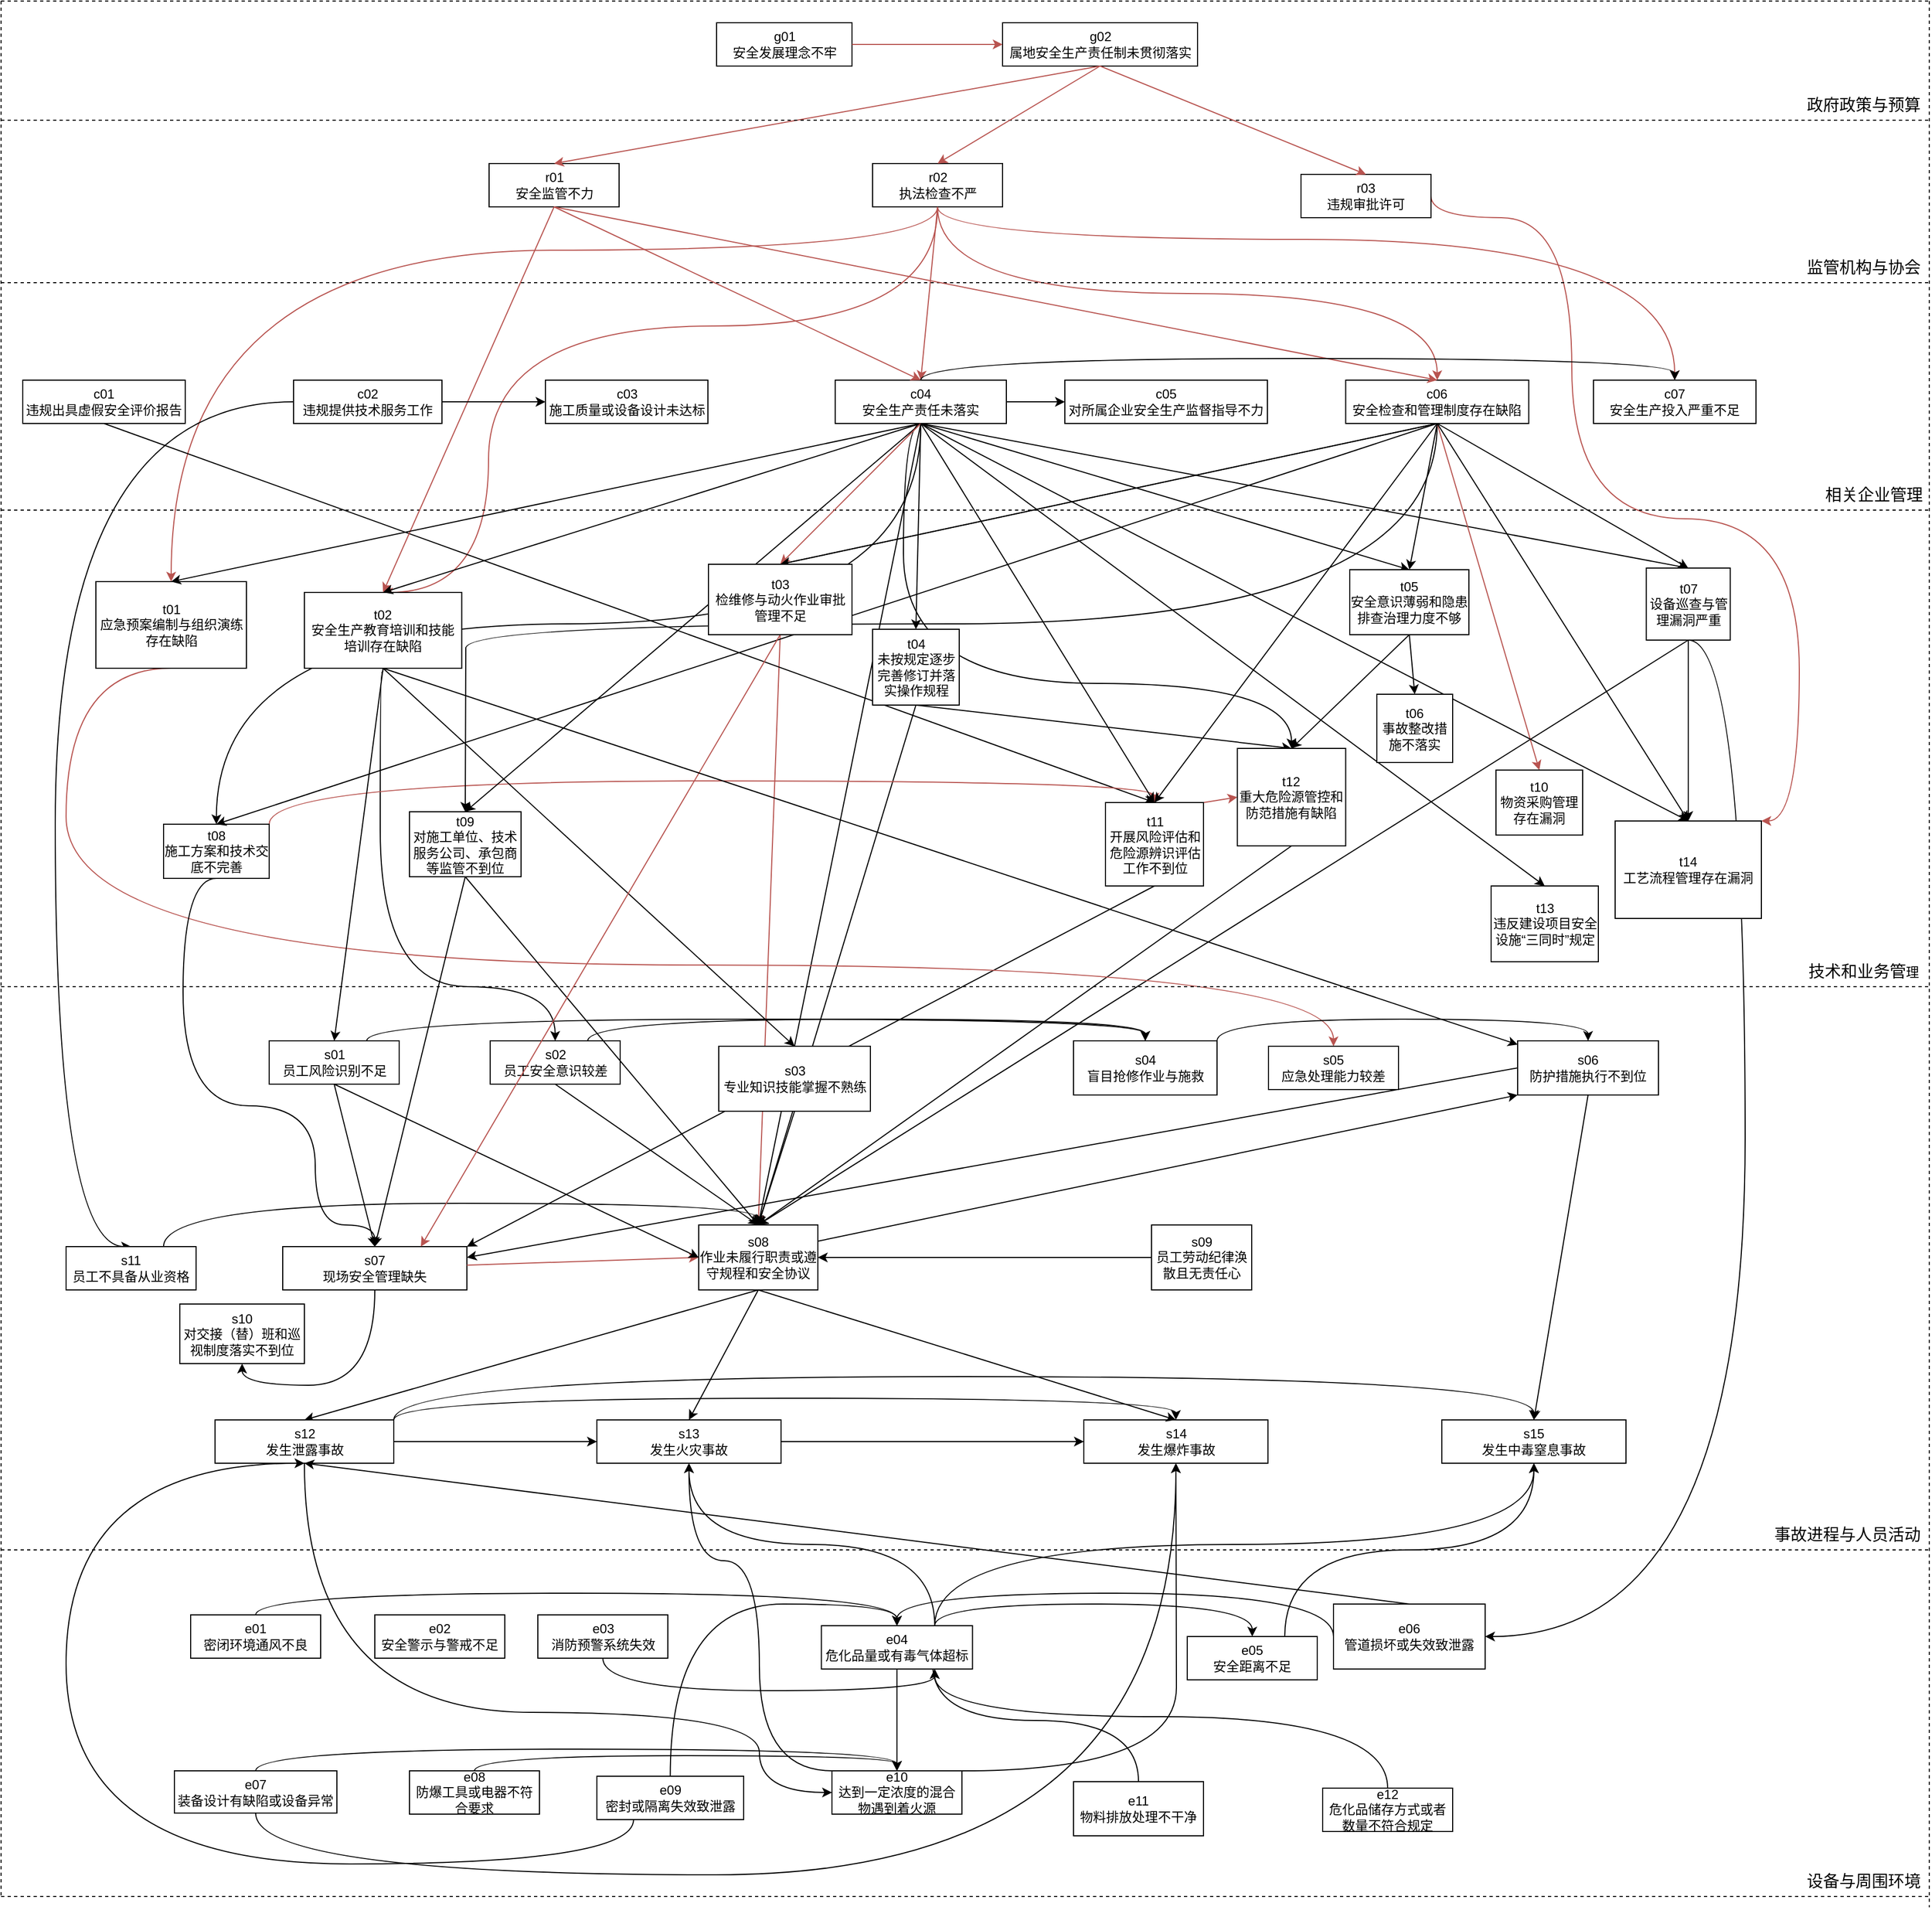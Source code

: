 <mxfile version="22.1.17" type="github">
  <diagram name="第 1 页" id="cSXOt_If06tRuQNw9_Id">
    <mxGraphModel dx="2536" dy="1023" grid="1" gridSize="10" guides="1" tooltips="1" connect="1" arrows="1" fold="1" page="1" pageScale="1" pageWidth="583" pageHeight="827" math="0" shadow="0">
      <root>
        <mxCell id="0" />
        <mxCell id="1" parent="0" />
        <mxCell id="Mtfviob82MPcd9y9G0oO-3" value="" style="endArrow=classic;html=1;rounded=0;exitX=0.5;exitY=1;exitDx=0;exitDy=0;entryX=0.5;entryY=0;entryDx=0;entryDy=0;" parent="1" source="D2HSwKxdKyaoGHdWPaQV-42" target="D2HSwKxdKyaoGHdWPaQV-61" edge="1">
          <mxGeometry width="50" height="50" relative="1" as="geometry">
            <mxPoint x="710" y="780" as="sourcePoint" />
            <mxPoint x="760" y="730" as="targetPoint" />
          </mxGeometry>
        </mxCell>
        <mxCell id="Mtfviob82MPcd9y9G0oO-20" value="" style="endArrow=classic;html=1;rounded=0;exitX=0.5;exitY=1;exitDx=0;exitDy=0;entryX=0.5;entryY=0;entryDx=0;entryDy=0;" parent="1" source="D2HSwKxdKyaoGHdWPaQV-47" target="D2HSwKxdKyaoGHdWPaQV-61" edge="1">
          <mxGeometry width="50" height="50" relative="1" as="geometry">
            <mxPoint x="800" y="790" as="sourcePoint" />
            <mxPoint x="850" y="740" as="targetPoint" />
          </mxGeometry>
        </mxCell>
        <mxCell id="Mtfviob82MPcd9y9G0oO-68" value="" style="endArrow=classic;html=1;rounded=0;exitX=0.5;exitY=1;exitDx=0;exitDy=0;entryX=0.5;entryY=0;entryDx=0;entryDy=0;" parent="1" source="D2HSwKxdKyaoGHdWPaQV-28" target="D2HSwKxdKyaoGHdWPaQV-61" edge="1">
          <mxGeometry width="50" height="50" relative="1" as="geometry">
            <mxPoint x="260" y="770" as="sourcePoint" />
            <mxPoint x="310" y="720" as="targetPoint" />
          </mxGeometry>
        </mxCell>
        <mxCell id="Mtfviob82MPcd9y9G0oO-71" value="" style="endArrow=classic;html=1;rounded=0;exitX=0.5;exitY=1;exitDx=0;exitDy=0;entryX=0.5;entryY=0;entryDx=0;entryDy=0;" parent="1" source="D2HSwKxdKyaoGHdWPaQV-36" target="D2HSwKxdKyaoGHdWPaQV-61" edge="1">
          <mxGeometry width="50" height="50" relative="1" as="geometry">
            <mxPoint x="880" y="780" as="sourcePoint" />
            <mxPoint x="930" y="730" as="targetPoint" />
          </mxGeometry>
        </mxCell>
        <mxCell id="-YzqSGN3mpUyqdpqYy5V-29" value="" style="endArrow=classic;html=1;rounded=0;exitX=0.5;exitY=1;exitDx=0;exitDy=0;entryX=1;entryY=0;entryDx=0;entryDy=0;" parent="1" source="D2HSwKxdKyaoGHdWPaQV-46" target="D2HSwKxdKyaoGHdWPaQV-72" edge="1">
          <mxGeometry width="50" height="50" relative="1" as="geometry">
            <mxPoint x="560" y="740" as="sourcePoint" />
            <mxPoint x="610" y="690" as="targetPoint" />
          </mxGeometry>
        </mxCell>
        <mxCell id="Mtfviob82MPcd9y9G0oO-2" value="" style="endArrow=classic;html=1;rounded=0;exitX=0.5;exitY=1;exitDx=0;exitDy=0;entryX=0.5;entryY=0;entryDx=0;entryDy=0;fillColor=#f8cecc;strokeColor=#b85450;" parent="1" source="D2HSwKxdKyaoGHdWPaQV-35" target="D2HSwKxdKyaoGHdWPaQV-61" edge="1">
          <mxGeometry width="50" height="50" relative="1" as="geometry">
            <mxPoint x="630" y="790" as="sourcePoint" />
            <mxPoint x="680" y="740" as="targetPoint" />
          </mxGeometry>
        </mxCell>
        <mxCell id="D2HSwKxdKyaoGHdWPaQV-6" value="&lt;font style=&quot;font-size: 15px;&quot;&gt;政府政策与预算&lt;/font&gt;" style="text;html=1;strokeColor=none;fillColor=none;align=center;verticalAlign=middle;whiteSpace=wrap;rounded=0;" parent="1" vertex="1">
          <mxGeometry x="1380" y="90" width="119" height="30" as="geometry" />
        </mxCell>
        <mxCell id="D2HSwKxdKyaoGHdWPaQV-8" value="&lt;font style=&quot;font-size: 15px;&quot;&gt;相关企业管理&lt;/font&gt;" style="text;html=1;strokeColor=none;fillColor=none;align=center;verticalAlign=middle;whiteSpace=wrap;rounded=0;" parent="1" vertex="1">
          <mxGeometry x="1399" y="450" width="100" height="30" as="geometry" />
        </mxCell>
        <mxCell id="D2HSwKxdKyaoGHdWPaQV-9" value="&lt;font style=&quot;font-size: 15px;&quot;&gt;技术和业务管&lt;/font&gt;理" style="text;html=1;strokeColor=none;fillColor=none;align=center;verticalAlign=middle;whiteSpace=wrap;rounded=0;" parent="1" vertex="1">
          <mxGeometry x="1380" y="890" width="119" height="30" as="geometry" />
        </mxCell>
        <mxCell id="D2HSwKxdKyaoGHdWPaQV-10" value="&lt;font style=&quot;font-size: 15px;&quot;&gt;事故进程与人员活动&lt;/font&gt;" style="text;html=1;strokeColor=none;fillColor=none;align=center;verticalAlign=middle;whiteSpace=wrap;rounded=0;" parent="1" vertex="1">
          <mxGeometry x="1350" y="1410" width="149" height="30" as="geometry" />
        </mxCell>
        <mxCell id="D2HSwKxdKyaoGHdWPaQV-11" value="&lt;font style=&quot;font-size: 15px;&quot;&gt;设备与周围环境&lt;/font&gt;" style="text;html=1;strokeColor=none;fillColor=none;align=center;verticalAlign=middle;whiteSpace=wrap;rounded=0;" parent="1" vertex="1">
          <mxGeometry x="1380" y="1730" width="119" height="30" as="geometry" />
        </mxCell>
        <mxCell id="D2HSwKxdKyaoGHdWPaQV-16" value="g01&lt;br&gt;安全发展理念不牢" style="rounded=0;whiteSpace=wrap;html=1;" parent="1" vertex="1">
          <mxGeometry x="380.5" y="30" width="125" height="40" as="geometry" />
        </mxCell>
        <mxCell id="D2HSwKxdKyaoGHdWPaQV-20" value="r01&lt;br&gt;安全监管不力" style="rounded=0;whiteSpace=wrap;html=1;" parent="1" vertex="1">
          <mxGeometry x="170.5" y="160" width="120" height="40" as="geometry" />
        </mxCell>
        <mxCell id="Tey20wOVT-5CfHOspJdX-31" style="edgeStyle=orthogonalEdgeStyle;curved=1;rounded=0;orthogonalLoop=1;jettySize=auto;html=1;exitX=0.5;exitY=1;exitDx=0;exitDy=0;entryX=0.5;entryY=0;entryDx=0;entryDy=0;fillColor=#f8cecc;strokeColor=#b85450;" parent="1" source="D2HSwKxdKyaoGHdWPaQV-21" target="D2HSwKxdKyaoGHdWPaQV-31" edge="1">
          <mxGeometry relative="1" as="geometry">
            <mxPoint x="-70" y="460" as="targetPoint" />
            <Array as="points">
              <mxPoint x="585" y="240" />
              <mxPoint x="-123" y="240" />
            </Array>
          </mxGeometry>
        </mxCell>
        <mxCell id="U7l6EVNEB7PfGx6SXFJ--22" style="edgeStyle=orthogonalEdgeStyle;curved=1;rounded=0;orthogonalLoop=1;jettySize=auto;html=1;exitX=0.5;exitY=1;exitDx=0;exitDy=0;entryX=0.5;entryY=0;entryDx=0;entryDy=0;fillColor=#f8cecc;strokeColor=#b85450;" edge="1" parent="1" source="D2HSwKxdKyaoGHdWPaQV-21" target="D2HSwKxdKyaoGHdWPaQV-32">
          <mxGeometry relative="1" as="geometry">
            <Array as="points">
              <mxPoint x="585" y="310" />
              <mxPoint x="170" y="310" />
              <mxPoint x="170" y="556" />
            </Array>
          </mxGeometry>
        </mxCell>
        <mxCell id="U7l6EVNEB7PfGx6SXFJ--26" style="edgeStyle=orthogonalEdgeStyle;curved=1;rounded=0;orthogonalLoop=1;jettySize=auto;html=1;exitX=0.5;exitY=1;exitDx=0;exitDy=0;entryX=0.5;entryY=0;entryDx=0;entryDy=0;fillColor=#f8cecc;strokeColor=#b85450;" edge="1" parent="1" source="D2HSwKxdKyaoGHdWPaQV-21" target="7SNBnwVA3aRYyQUwE5cQ-3">
          <mxGeometry relative="1" as="geometry">
            <Array as="points">
              <mxPoint x="585" y="230" />
              <mxPoint x="1265" y="230" />
            </Array>
          </mxGeometry>
        </mxCell>
        <mxCell id="U7l6EVNEB7PfGx6SXFJ--27" style="edgeStyle=orthogonalEdgeStyle;curved=1;rounded=0;orthogonalLoop=1;jettySize=auto;html=1;exitX=0.5;exitY=1;exitDx=0;exitDy=0;entryX=0.5;entryY=0;entryDx=0;entryDy=0;fillColor=#f8cecc;strokeColor=#b85450;" edge="1" parent="1" source="D2HSwKxdKyaoGHdWPaQV-21" target="cpaYwVjUg7fbwdwy47s0-7">
          <mxGeometry relative="1" as="geometry" />
        </mxCell>
        <mxCell id="D2HSwKxdKyaoGHdWPaQV-21" value="r02&lt;br&gt;执法检查不严" style="rounded=0;whiteSpace=wrap;html=1;" parent="1" vertex="1">
          <mxGeometry x="524.5" y="160" width="120" height="40" as="geometry" />
        </mxCell>
        <mxCell id="Tey20wOVT-5CfHOspJdX-33" style="edgeStyle=none;rounded=0;orthogonalLoop=1;jettySize=auto;html=1;exitX=0.5;exitY=1;exitDx=0;exitDy=0;entryX=0.5;entryY=0;entryDx=0;entryDy=0;" parent="1" source="D2HSwKxdKyaoGHdWPaQV-25" target="D2HSwKxdKyaoGHdWPaQV-46" edge="1">
          <mxGeometry relative="1" as="geometry">
            <mxPoint x="290" y="790" as="targetPoint" />
          </mxGeometry>
        </mxCell>
        <mxCell id="D2HSwKxdKyaoGHdWPaQV-25" value="c01&lt;br&gt;违规出具虚假安全评价报告" style="rounded=0;whiteSpace=wrap;html=1;" parent="1" vertex="1">
          <mxGeometry x="-260" y="360" width="150" height="40" as="geometry" />
        </mxCell>
        <mxCell id="Tey20wOVT-5CfHOspJdX-122" style="edgeStyle=orthogonalEdgeStyle;curved=1;rounded=0;orthogonalLoop=1;jettySize=auto;html=1;exitX=0;exitY=0.5;exitDx=0;exitDy=0;entryX=0.5;entryY=0;entryDx=0;entryDy=0;" parent="1" source="D2HSwKxdKyaoGHdWPaQV-26" target="7SNBnwVA3aRYyQUwE5cQ-16" edge="1">
          <mxGeometry relative="1" as="geometry">
            <Array as="points">
              <mxPoint x="-230" y="380" />
              <mxPoint x="-230" y="1160" />
            </Array>
          </mxGeometry>
        </mxCell>
        <mxCell id="D2HSwKxdKyaoGHdWPaQV-26" value="c02&lt;br&gt;违规提供技术服务工作" style="rounded=0;whiteSpace=wrap;html=1;" parent="1" vertex="1">
          <mxGeometry x="-10" y="360" width="137" height="40" as="geometry" />
        </mxCell>
        <mxCell id="Tey20wOVT-5CfHOspJdX-32" style="edgeStyle=orthogonalEdgeStyle;curved=1;rounded=0;orthogonalLoop=1;jettySize=auto;html=1;exitX=1;exitY=0.5;exitDx=0;exitDy=0;entryX=0;entryY=0.5;entryDx=0;entryDy=0;" parent="1" source="D2HSwKxdKyaoGHdWPaQV-28" target="cpaYwVjUg7fbwdwy47s0-6" edge="1">
          <mxGeometry relative="1" as="geometry" />
        </mxCell>
        <mxCell id="Tey20wOVT-5CfHOspJdX-82" style="edgeStyle=none;rounded=0;orthogonalLoop=1;jettySize=auto;html=1;exitX=0.5;exitY=1;exitDx=0;exitDy=0;entryX=0.5;entryY=0;entryDx=0;entryDy=0;" parent="1" source="D2HSwKxdKyaoGHdWPaQV-28" target="D2HSwKxdKyaoGHdWPaQV-42" edge="1">
          <mxGeometry relative="1" as="geometry" />
        </mxCell>
        <mxCell id="Tey20wOVT-5CfHOspJdX-83" style="edgeStyle=none;rounded=0;orthogonalLoop=1;jettySize=auto;html=1;exitX=0.5;exitY=1;exitDx=0;exitDy=0;entryX=0.5;entryY=0;entryDx=0;entryDy=0;" parent="1" source="D2HSwKxdKyaoGHdWPaQV-28" target="cpaYwVjUg7fbwdwy47s0-11" edge="1">
          <mxGeometry relative="1" as="geometry" />
        </mxCell>
        <mxCell id="Tey20wOVT-5CfHOspJdX-96" style="edgeStyle=orthogonalEdgeStyle;curved=1;rounded=0;orthogonalLoop=1;jettySize=auto;html=1;exitX=0.5;exitY=1;exitDx=0;exitDy=0;entryX=0.5;entryY=0;entryDx=0;entryDy=0;" parent="1" source="D2HSwKxdKyaoGHdWPaQV-28" target="D2HSwKxdKyaoGHdWPaQV-47" edge="1">
          <mxGeometry relative="1" as="geometry">
            <Array as="points">
              <mxPoint x="553" y="640" />
              <mxPoint x="911" y="640" />
            </Array>
          </mxGeometry>
        </mxCell>
        <mxCell id="Tey20wOVT-5CfHOspJdX-116" style="edgeStyle=orthogonalEdgeStyle;curved=1;rounded=0;orthogonalLoop=1;jettySize=auto;html=1;exitX=0.5;exitY=1;exitDx=0;exitDy=0;entryX=0.5;entryY=0;entryDx=0;entryDy=0;" parent="1" source="D2HSwKxdKyaoGHdWPaQV-28" target="D2HSwKxdKyaoGHdWPaQV-43" edge="1">
          <mxGeometry relative="1" as="geometry" />
        </mxCell>
        <mxCell id="D2HSwKxdKyaoGHdWPaQV-28" value="c04&lt;br&gt;安全生产责任未落实" style="rounded=0;whiteSpace=wrap;html=1;" parent="1" vertex="1">
          <mxGeometry x="490" y="360" width="158" height="40" as="geometry" />
        </mxCell>
        <mxCell id="Tey20wOVT-5CfHOspJdX-124" style="edgeStyle=orthogonalEdgeStyle;curved=1;rounded=0;orthogonalLoop=1;jettySize=auto;html=1;exitX=0.5;exitY=1;exitDx=0;exitDy=0;entryX=0.5;entryY=0;entryDx=0;entryDy=0;fillColor=#f8cecc;strokeColor=#b85450;" parent="1" source="D2HSwKxdKyaoGHdWPaQV-31" target="D2HSwKxdKyaoGHdWPaQV-63" edge="1">
          <mxGeometry relative="1" as="geometry">
            <Array as="points">
              <mxPoint x="-220" y="626" />
              <mxPoint x="-220" y="900" />
              <mxPoint x="950" y="900" />
            </Array>
          </mxGeometry>
        </mxCell>
        <mxCell id="D2HSwKxdKyaoGHdWPaQV-31" value="t01&lt;br&gt;应急预案编制与组织演练存在缺陷" style="rounded=0;whiteSpace=wrap;html=1;" parent="1" vertex="1">
          <mxGeometry x="-192.5" y="546" width="139" height="80" as="geometry" />
        </mxCell>
        <mxCell id="Tey20wOVT-5CfHOspJdX-85" style="edgeStyle=orthogonalEdgeStyle;curved=1;rounded=0;orthogonalLoop=1;jettySize=auto;html=1;exitX=0.5;exitY=1;exitDx=0;exitDy=0;entryX=0.5;entryY=0;entryDx=0;entryDy=0;" parent="1" source="D2HSwKxdKyaoGHdWPaQV-32" target="D2HSwKxdKyaoGHdWPaQV-68" edge="1">
          <mxGeometry relative="1" as="geometry">
            <Array as="points">
              <mxPoint x="70" y="630" />
              <mxPoint x="70" y="920" />
              <mxPoint x="231" y="920" />
            </Array>
          </mxGeometry>
        </mxCell>
        <mxCell id="D2HSwKxdKyaoGHdWPaQV-32" value="t02&lt;br&gt;安全生产教育培训和技能培训存在缺陷" style="rounded=0;whiteSpace=wrap;html=1;" parent="1" vertex="1">
          <mxGeometry y="556" width="145.25" height="70" as="geometry" />
        </mxCell>
        <mxCell id="Tey20wOVT-5CfHOspJdX-71" style="edgeStyle=orthogonalEdgeStyle;curved=1;rounded=0;orthogonalLoop=1;jettySize=auto;html=1;exitX=0.5;exitY=1;exitDx=0;exitDy=0;entryX=0.5;entryY=0;entryDx=0;entryDy=0;" parent="1" source="D2HSwKxdKyaoGHdWPaQV-43" target="D2HSwKxdKyaoGHdWPaQV-72" edge="1">
          <mxGeometry relative="1" as="geometry">
            <mxPoint x="30" y="1120" as="targetPoint" />
            <Array as="points">
              <mxPoint x="-112" y="1030" />
              <mxPoint x="10" y="1030" />
              <mxPoint x="10" y="1140" />
              <mxPoint x="65" y="1140" />
            </Array>
          </mxGeometry>
        </mxCell>
        <mxCell id="U7l6EVNEB7PfGx6SXFJ--15" style="edgeStyle=orthogonalEdgeStyle;curved=1;rounded=0;orthogonalLoop=1;jettySize=auto;html=1;exitX=1;exitY=0;exitDx=0;exitDy=0;entryX=0.5;entryY=0;entryDx=0;entryDy=0;fillColor=#f8cecc;strokeColor=#b85450;" edge="1" parent="1" source="D2HSwKxdKyaoGHdWPaQV-43" target="D2HSwKxdKyaoGHdWPaQV-46">
          <mxGeometry relative="1" as="geometry" />
        </mxCell>
        <mxCell id="D2HSwKxdKyaoGHdWPaQV-43" value="t08&lt;br&gt;施工方案和技术交底不完善" style="rounded=0;whiteSpace=wrap;html=1;" parent="1" vertex="1">
          <mxGeometry x="-130" y="770" width="97.5" height="50" as="geometry" />
        </mxCell>
        <mxCell id="D2HSwKxdKyaoGHdWPaQV-44" value="t09&lt;br&gt;对施工单位、技术服务公司、承包商等监管不到位" style="rounded=0;whiteSpace=wrap;html=1;" parent="1" vertex="1">
          <mxGeometry x="97" y="758.5" width="103" height="60" as="geometry" />
        </mxCell>
        <mxCell id="Tey20wOVT-5CfHOspJdX-68" style="edgeStyle=orthogonalEdgeStyle;curved=1;rounded=0;orthogonalLoop=1;jettySize=auto;html=1;exitX=1;exitY=0;exitDx=0;exitDy=0;entryX=0.5;entryY=0;entryDx=0;entryDy=0;" parent="1" source="D2HSwKxdKyaoGHdWPaQV-60" target="cpaYwVjUg7fbwdwy47s0-15" edge="1">
          <mxGeometry relative="1" as="geometry" />
        </mxCell>
        <mxCell id="D2HSwKxdKyaoGHdWPaQV-60" value="s04&lt;br&gt;盲目抢修作业与施救" style="rounded=0;whiteSpace=wrap;html=1;" parent="1" vertex="1">
          <mxGeometry x="710" y="970" width="132.5" height="50" as="geometry" />
        </mxCell>
        <mxCell id="Tey20wOVT-5CfHOspJdX-74" style="edgeStyle=none;rounded=0;orthogonalLoop=1;jettySize=auto;html=1;exitX=0.5;exitY=1;exitDx=0;exitDy=0;entryX=0.5;entryY=0;entryDx=0;entryDy=0;" parent="1" source="D2HSwKxdKyaoGHdWPaQV-61" target="7SNBnwVA3aRYyQUwE5cQ-19" edge="1">
          <mxGeometry relative="1" as="geometry" />
        </mxCell>
        <mxCell id="Tey20wOVT-5CfHOspJdX-75" style="edgeStyle=none;rounded=0;orthogonalLoop=1;jettySize=auto;html=1;exitX=0.5;exitY=1;exitDx=0;exitDy=0;" parent="1" source="D2HSwKxdKyaoGHdWPaQV-61" edge="1">
          <mxGeometry relative="1" as="geometry">
            <mxPoint y="1320" as="targetPoint" />
          </mxGeometry>
        </mxCell>
        <mxCell id="D2HSwKxdKyaoGHdWPaQV-61" value="s08&lt;br&gt;作业未履行职责或遵守规程和安全协议" style="rounded=0;whiteSpace=wrap;html=1;" parent="1" vertex="1">
          <mxGeometry x="364" y="1140" width="110" height="60" as="geometry" />
        </mxCell>
        <mxCell id="D2HSwKxdKyaoGHdWPaQV-63" value="s05&lt;br&gt;应急处理能力较差" style="rounded=0;whiteSpace=wrap;html=1;" parent="1" vertex="1">
          <mxGeometry x="890" y="975" width="120" height="40" as="geometry" />
        </mxCell>
        <mxCell id="Tey20wOVT-5CfHOspJdX-91" style="edgeStyle=orthogonalEdgeStyle;curved=1;rounded=0;orthogonalLoop=1;jettySize=auto;html=1;exitX=0.75;exitY=0;exitDx=0;exitDy=0;entryX=0.5;entryY=0;entryDx=0;entryDy=0;" parent="1" source="D2HSwKxdKyaoGHdWPaQV-65" target="D2HSwKxdKyaoGHdWPaQV-60" edge="1">
          <mxGeometry relative="1" as="geometry" />
        </mxCell>
        <mxCell id="D2HSwKxdKyaoGHdWPaQV-65" value="s01&lt;br&gt;员工风险识别不足" style="rounded=0;whiteSpace=wrap;html=1;" parent="1" vertex="1">
          <mxGeometry x="-32.5" y="970" width="120" height="40" as="geometry" />
        </mxCell>
        <mxCell id="Tey20wOVT-5CfHOspJdX-70" style="edgeStyle=orthogonalEdgeStyle;curved=1;rounded=0;orthogonalLoop=1;jettySize=auto;html=1;exitX=0.75;exitY=0;exitDx=0;exitDy=0;entryX=0.5;entryY=0;entryDx=0;entryDy=0;" parent="1" source="D2HSwKxdKyaoGHdWPaQV-68" target="D2HSwKxdKyaoGHdWPaQV-60" edge="1">
          <mxGeometry relative="1" as="geometry" />
        </mxCell>
        <mxCell id="D2HSwKxdKyaoGHdWPaQV-68" value="s02&lt;br&gt;员工安全意识较差" style="rounded=0;whiteSpace=wrap;html=1;" parent="1" vertex="1">
          <mxGeometry x="171.5" y="970" width="120" height="40" as="geometry" />
        </mxCell>
        <mxCell id="Tey20wOVT-5CfHOspJdX-92" style="edgeStyle=orthogonalEdgeStyle;curved=1;rounded=0;orthogonalLoop=1;jettySize=auto;html=1;exitX=0;exitY=0.5;exitDx=0;exitDy=0;entryX=1;entryY=0.5;entryDx=0;entryDy=0;" parent="1" source="D2HSwKxdKyaoGHdWPaQV-70" target="D2HSwKxdKyaoGHdWPaQV-61" edge="1">
          <mxGeometry relative="1" as="geometry" />
        </mxCell>
        <mxCell id="D2HSwKxdKyaoGHdWPaQV-70" value="s09&lt;br&gt;员工劳动纪律涣散且无责任心" style="rounded=0;whiteSpace=wrap;html=1;" parent="1" vertex="1">
          <mxGeometry x="782" y="1140" width="92.5" height="60" as="geometry" />
        </mxCell>
        <mxCell id="D2HSwKxdKyaoGHdWPaQV-71" value="s03&lt;br&gt;专业知识技能掌握不熟练" style="rounded=0;whiteSpace=wrap;html=1;" parent="1" vertex="1">
          <mxGeometry x="382.5" y="975" width="140" height="60" as="geometry" />
        </mxCell>
        <mxCell id="Tey20wOVT-5CfHOspJdX-94" style="edgeStyle=orthogonalEdgeStyle;curved=1;rounded=0;orthogonalLoop=1;jettySize=auto;html=1;exitX=0.25;exitY=0;exitDx=0;exitDy=0;" parent="1" source="D2HSwKxdKyaoGHdWPaQV-72" edge="1">
          <mxGeometry relative="1" as="geometry">
            <mxPoint x="23.143" y="1159.571" as="targetPoint" />
          </mxGeometry>
        </mxCell>
        <mxCell id="Tey20wOVT-5CfHOspJdX-110" style="edgeStyle=orthogonalEdgeStyle;curved=1;rounded=0;orthogonalLoop=1;jettySize=auto;html=1;exitX=0.5;exitY=1;exitDx=0;exitDy=0;entryX=0.5;entryY=1;entryDx=0;entryDy=0;" parent="1" source="D2HSwKxdKyaoGHdWPaQV-72" target="cpaYwVjUg7fbwdwy47s0-14" edge="1">
          <mxGeometry relative="1" as="geometry" />
        </mxCell>
        <mxCell id="D2HSwKxdKyaoGHdWPaQV-72" value="s07&lt;br&gt;现场安全管理缺失" style="rounded=0;whiteSpace=wrap;html=1;" parent="1" vertex="1">
          <mxGeometry x="-20" y="1160" width="170" height="40" as="geometry" />
        </mxCell>
        <mxCell id="cpaYwVjUg7fbwdwy47s0-5" value="c03&lt;br&gt;施工质量或设备设计未达标" style="rounded=0;whiteSpace=wrap;html=1;" parent="1" vertex="1">
          <mxGeometry x="222.5" y="360" width="150" height="40" as="geometry" />
        </mxCell>
        <mxCell id="cpaYwVjUg7fbwdwy47s0-6" value="c05&lt;br&gt;对所属企业安全生产监督指导不力" style="rounded=0;whiteSpace=wrap;html=1;" parent="1" vertex="1">
          <mxGeometry x="702" y="360" width="187" height="40" as="geometry" />
        </mxCell>
        <mxCell id="Tey20wOVT-5CfHOspJdX-114" style="edgeStyle=none;rounded=0;orthogonalLoop=1;jettySize=auto;html=1;exitX=0.5;exitY=1;exitDx=0;exitDy=0;entryX=0.5;entryY=0;entryDx=0;entryDy=0;" parent="1" source="cpaYwVjUg7fbwdwy47s0-7" target="D2HSwKxdKyaoGHdWPaQV-42" edge="1">
          <mxGeometry relative="1" as="geometry" />
        </mxCell>
        <mxCell id="Tey20wOVT-5CfHOspJdX-115" style="edgeStyle=orthogonalEdgeStyle;curved=1;rounded=0;orthogonalLoop=1;jettySize=auto;html=1;exitX=0.5;exitY=1;exitDx=0;exitDy=0;entryX=0.5;entryY=0;entryDx=0;entryDy=0;" parent="1" source="cpaYwVjUg7fbwdwy47s0-7" target="D2HSwKxdKyaoGHdWPaQV-44" edge="1">
          <mxGeometry relative="1" as="geometry">
            <Array as="points">
              <mxPoint x="1046" y="585" />
              <mxPoint x="149" y="585" />
              <mxPoint x="149" y="630" />
            </Array>
          </mxGeometry>
        </mxCell>
        <mxCell id="U7l6EVNEB7PfGx6SXFJ--17" style="edgeStyle=none;rounded=0;orthogonalLoop=1;jettySize=auto;html=1;exitX=0.5;exitY=1;exitDx=0;exitDy=0;entryX=0.5;entryY=0;entryDx=0;entryDy=0;fillColor=#f8cecc;strokeColor=#b85450;" edge="1" parent="1" source="cpaYwVjUg7fbwdwy47s0-7" target="7SNBnwVA3aRYyQUwE5cQ-13">
          <mxGeometry relative="1" as="geometry" />
        </mxCell>
        <mxCell id="U7l6EVNEB7PfGx6SXFJ--19" style="edgeStyle=none;rounded=0;orthogonalLoop=1;jettySize=auto;html=1;exitX=0.5;exitY=1;exitDx=0;exitDy=0;entryX=0.5;entryY=0;entryDx=0;entryDy=0;" edge="1" parent="1" source="cpaYwVjUg7fbwdwy47s0-7" target="7SNBnwVA3aRYyQUwE5cQ-14">
          <mxGeometry relative="1" as="geometry" />
        </mxCell>
        <mxCell id="cpaYwVjUg7fbwdwy47s0-7" value="c06&lt;br&gt;安全检查和管理制度存在缺陷" style="rounded=0;whiteSpace=wrap;html=1;" parent="1" vertex="1">
          <mxGeometry x="961.25" y="360" width="169" height="40" as="geometry" />
        </mxCell>
        <mxCell id="cpaYwVjUg7fbwdwy47s0-11" value="t13&lt;br&gt;违反建设项目安全设施“三同时”规定" style="rounded=0;whiteSpace=wrap;html=1;" parent="1" vertex="1">
          <mxGeometry x="1095.5" y="827" width="99" height="70" as="geometry" />
        </mxCell>
        <mxCell id="cpaYwVjUg7fbwdwy47s0-14" value="s10&lt;br&gt;对交接（替）班和巡视制度落实不到位" style="rounded=0;whiteSpace=wrap;html=1;" parent="1" vertex="1">
          <mxGeometry x="-115" y="1213" width="115" height="55" as="geometry" />
        </mxCell>
        <mxCell id="cpaYwVjUg7fbwdwy47s0-15" value="s06&lt;br&gt;防护措施执行不到位" style="rounded=0;whiteSpace=wrap;html=1;" parent="1" vertex="1">
          <mxGeometry x="1120" y="970" width="130" height="50" as="geometry" />
        </mxCell>
        <mxCell id="Tey20wOVT-5CfHOspJdX-35" style="edgeStyle=orthogonalEdgeStyle;curved=1;rounded=0;orthogonalLoop=1;jettySize=auto;html=1;exitX=0.5;exitY=0;exitDx=0;exitDy=0;entryX=0.5;entryY=0;entryDx=0;entryDy=0;" parent="1" source="cpaYwVjUg7fbwdwy47s0-17" target="7SNBnwVA3aRYyQUwE5cQ-30" edge="1">
          <mxGeometry relative="1" as="geometry" />
        </mxCell>
        <mxCell id="cpaYwVjUg7fbwdwy47s0-17" value="e01&lt;br&gt;密闭环境通风不良" style="rounded=0;whiteSpace=wrap;html=1;" parent="1" vertex="1">
          <mxGeometry x="-105" y="1500" width="120" height="40" as="geometry" />
        </mxCell>
        <mxCell id="7SNBnwVA3aRYyQUwE5cQ-1" value="g02&lt;br&gt;属地安全生产责任制未贯彻落实" style="rounded=0;whiteSpace=wrap;html=1;" parent="1" vertex="1">
          <mxGeometry x="644.5" y="30" width="180" height="40" as="geometry" />
        </mxCell>
        <mxCell id="Tey20wOVT-5CfHOspJdX-59" style="edgeStyle=orthogonalEdgeStyle;curved=1;rounded=0;orthogonalLoop=1;jettySize=auto;html=1;exitX=1;exitY=0.5;exitDx=0;exitDy=0;entryX=1;entryY=0;entryDx=0;entryDy=0;fillColor=#f8cecc;strokeColor=#b85450;" parent="1" source="7SNBnwVA3aRYyQUwE5cQ-2" target="7SNBnwVA3aRYyQUwE5cQ-14" edge="1">
          <mxGeometry relative="1" as="geometry">
            <mxPoint x="1048.75" y="210" as="sourcePoint" />
            <mxPoint x="1380.0" y="767" as="targetPoint" />
            <Array as="points">
              <mxPoint x="1040" y="210" />
              <mxPoint x="1170" y="210" />
              <mxPoint x="1170" y="488" />
              <mxPoint x="1380" y="488" />
              <mxPoint x="1380" y="767" />
            </Array>
          </mxGeometry>
        </mxCell>
        <mxCell id="7SNBnwVA3aRYyQUwE5cQ-2" value="r03&lt;br&gt;违规审批许可" style="rounded=0;whiteSpace=wrap;html=1;" parent="1" vertex="1">
          <mxGeometry x="920" y="170" width="120" height="40" as="geometry" />
        </mxCell>
        <mxCell id="7SNBnwVA3aRYyQUwE5cQ-3" value="c07&lt;br&gt;安全生产投入严重不足" style="rounded=0;whiteSpace=wrap;html=1;" parent="1" vertex="1">
          <mxGeometry x="1190" y="360" width="150" height="40" as="geometry" />
        </mxCell>
        <mxCell id="7SNBnwVA3aRYyQUwE5cQ-13" value="t10&lt;br&gt;物资采购管理存在漏洞" style="rounded=0;whiteSpace=wrap;html=1;" parent="1" vertex="1">
          <mxGeometry x="1100" y="720" width="80" height="60" as="geometry" />
        </mxCell>
        <mxCell id="Tey20wOVT-5CfHOspJdX-112" style="edgeStyle=orthogonalEdgeStyle;curved=1;rounded=0;orthogonalLoop=1;jettySize=auto;html=1;exitX=0.75;exitY=0;exitDx=0;exitDy=0;entryX=0.5;entryY=0;entryDx=0;entryDy=0;" parent="1" source="7SNBnwVA3aRYyQUwE5cQ-16" target="D2HSwKxdKyaoGHdWPaQV-61" edge="1">
          <mxGeometry relative="1" as="geometry" />
        </mxCell>
        <mxCell id="7SNBnwVA3aRYyQUwE5cQ-16" value="s11&lt;br&gt;员工不具备从业资格" style="rounded=0;whiteSpace=wrap;html=1;" parent="1" vertex="1">
          <mxGeometry x="-220" y="1160" width="120" height="40" as="geometry" />
        </mxCell>
        <mxCell id="Tey20wOVT-5CfHOspJdX-67" style="edgeStyle=orthogonalEdgeStyle;curved=1;rounded=0;orthogonalLoop=1;jettySize=auto;html=1;exitX=0.5;exitY=1;exitDx=0;exitDy=0;entryX=0;entryY=0.5;entryDx=0;entryDy=0;" parent="1" source="7SNBnwVA3aRYyQUwE5cQ-17" target="7SNBnwVA3aRYyQUwE5cQ-31" edge="1">
          <mxGeometry relative="1" as="geometry">
            <Array as="points">
              <mxPoint y="1590" />
              <mxPoint x="420" y="1590" />
              <mxPoint x="420" y="1664" />
            </Array>
          </mxGeometry>
        </mxCell>
        <mxCell id="Tey20wOVT-5CfHOspJdX-76" style="edgeStyle=none;rounded=0;orthogonalLoop=1;jettySize=auto;html=1;exitX=1;exitY=0.5;exitDx=0;exitDy=0;entryX=0;entryY=0.5;entryDx=0;entryDy=0;" parent="1" source="7SNBnwVA3aRYyQUwE5cQ-17" target="7SNBnwVA3aRYyQUwE5cQ-19" edge="1">
          <mxGeometry relative="1" as="geometry" />
        </mxCell>
        <mxCell id="Tey20wOVT-5CfHOspJdX-77" style="edgeStyle=orthogonalEdgeStyle;curved=1;rounded=0;orthogonalLoop=1;jettySize=auto;html=1;exitX=1;exitY=0;exitDx=0;exitDy=0;entryX=0.5;entryY=0;entryDx=0;entryDy=0;" parent="1" source="7SNBnwVA3aRYyQUwE5cQ-17" target="7SNBnwVA3aRYyQUwE5cQ-20" edge="1">
          <mxGeometry relative="1" as="geometry" />
        </mxCell>
        <mxCell id="U7l6EVNEB7PfGx6SXFJ--14" style="edgeStyle=orthogonalEdgeStyle;curved=1;rounded=0;orthogonalLoop=1;jettySize=auto;html=1;exitX=1;exitY=0;exitDx=0;exitDy=0;entryX=0.5;entryY=0;entryDx=0;entryDy=0;" edge="1" parent="1" source="7SNBnwVA3aRYyQUwE5cQ-17" target="7SNBnwVA3aRYyQUwE5cQ-21">
          <mxGeometry relative="1" as="geometry">
            <Array as="points">
              <mxPoint x="82" y="1280" />
              <mxPoint x="1135" y="1280" />
            </Array>
          </mxGeometry>
        </mxCell>
        <mxCell id="7SNBnwVA3aRYyQUwE5cQ-17" value="s12&lt;br&gt;发生泄露事故" style="rounded=0;whiteSpace=wrap;html=1;" parent="1" vertex="1">
          <mxGeometry x="-82.5" y="1320" width="165" height="40" as="geometry" />
        </mxCell>
        <mxCell id="U7l6EVNEB7PfGx6SXFJ--3" style="edgeStyle=none;rounded=0;orthogonalLoop=1;jettySize=auto;html=1;exitX=1;exitY=0.5;exitDx=0;exitDy=0;entryX=0;entryY=0.5;entryDx=0;entryDy=0;" edge="1" parent="1" source="7SNBnwVA3aRYyQUwE5cQ-19" target="7SNBnwVA3aRYyQUwE5cQ-20">
          <mxGeometry relative="1" as="geometry" />
        </mxCell>
        <mxCell id="7SNBnwVA3aRYyQUwE5cQ-19" value="s13&lt;br&gt;发生火灾事故" style="rounded=0;whiteSpace=wrap;html=1;" parent="1" vertex="1">
          <mxGeometry x="270" y="1320" width="170" height="40" as="geometry" />
        </mxCell>
        <mxCell id="7SNBnwVA3aRYyQUwE5cQ-20" value="s14&lt;br&gt;发生爆炸事故" style="rounded=0;whiteSpace=wrap;html=1;" parent="1" vertex="1">
          <mxGeometry x="719.5" y="1320" width="170" height="40" as="geometry" />
        </mxCell>
        <mxCell id="7SNBnwVA3aRYyQUwE5cQ-21" value="s15&lt;br&gt;发生中毒窒息事故" style="rounded=0;whiteSpace=wrap;html=1;" parent="1" vertex="1">
          <mxGeometry x="1050" y="1320" width="170" height="40" as="geometry" />
        </mxCell>
        <mxCell id="Tey20wOVT-5CfHOspJdX-66" style="edgeStyle=orthogonalEdgeStyle;curved=1;rounded=0;orthogonalLoop=1;jettySize=auto;html=1;exitX=0.25;exitY=1;exitDx=0;exitDy=0;entryX=0.5;entryY=1;entryDx=0;entryDy=0;" parent="1" source="7SNBnwVA3aRYyQUwE5cQ-25" target="7SNBnwVA3aRYyQUwE5cQ-17" edge="1">
          <mxGeometry relative="1" as="geometry">
            <Array as="points">
              <mxPoint x="304" y="1730" />
              <mxPoint x="-220" y="1730" />
              <mxPoint x="-220" y="1360" />
            </Array>
          </mxGeometry>
        </mxCell>
        <mxCell id="U7l6EVNEB7PfGx6SXFJ--6" style="edgeStyle=orthogonalEdgeStyle;curved=1;rounded=0;orthogonalLoop=1;jettySize=auto;html=1;exitX=0.5;exitY=0;exitDx=0;exitDy=0;entryX=0.5;entryY=0;entryDx=0;entryDy=0;" edge="1" parent="1" source="7SNBnwVA3aRYyQUwE5cQ-25" target="7SNBnwVA3aRYyQUwE5cQ-30">
          <mxGeometry relative="1" as="geometry" />
        </mxCell>
        <mxCell id="7SNBnwVA3aRYyQUwE5cQ-25" value="e09&lt;br&gt;密封或隔离失效致泄露" style="rounded=0;whiteSpace=wrap;html=1;" parent="1" vertex="1">
          <mxGeometry x="270" y="1649" width="135.5" height="40" as="geometry" />
        </mxCell>
        <mxCell id="Tey20wOVT-5CfHOspJdX-4" style="edgeStyle=orthogonalEdgeStyle;curved=1;rounded=0;orthogonalLoop=1;jettySize=auto;html=1;exitX=0.5;exitY=0;exitDx=0;exitDy=0;entryX=0.5;entryY=0;entryDx=0;entryDy=0;" parent="1" source="7SNBnwVA3aRYyQUwE5cQ-26" target="7SNBnwVA3aRYyQUwE5cQ-31" edge="1">
          <mxGeometry relative="1" as="geometry" />
        </mxCell>
        <mxCell id="Tey20wOVT-5CfHOspJdX-89" style="edgeStyle=orthogonalEdgeStyle;curved=1;rounded=0;orthogonalLoop=1;jettySize=auto;html=1;exitX=0.5;exitY=1;exitDx=0;exitDy=0;entryX=0.5;entryY=1;entryDx=0;entryDy=0;" parent="1" source="7SNBnwVA3aRYyQUwE5cQ-26" target="7SNBnwVA3aRYyQUwE5cQ-20" edge="1">
          <mxGeometry relative="1" as="geometry">
            <Array as="points">
              <mxPoint x="-45" y="1740" />
              <mxPoint x="804" y="1740" />
            </Array>
          </mxGeometry>
        </mxCell>
        <mxCell id="7SNBnwVA3aRYyQUwE5cQ-26" value="e07&lt;br&gt;装备设计有缺陷或设备异常" style="rounded=0;whiteSpace=wrap;html=1;" parent="1" vertex="1">
          <mxGeometry x="-120" y="1644" width="150" height="39" as="geometry" />
        </mxCell>
        <mxCell id="Tey20wOVT-5CfHOspJdX-40" style="edgeStyle=orthogonalEdgeStyle;curved=1;rounded=0;orthogonalLoop=1;jettySize=auto;html=1;exitX=0.5;exitY=0;exitDx=0;exitDy=0;entryX=0.5;entryY=0;entryDx=0;entryDy=0;" parent="1" source="7SNBnwVA3aRYyQUwE5cQ-27" target="7SNBnwVA3aRYyQUwE5cQ-31" edge="1">
          <mxGeometry relative="1" as="geometry">
            <Array as="points">
              <mxPoint x="157" y="1630" />
              <mxPoint x="547" y="1630" />
            </Array>
          </mxGeometry>
        </mxCell>
        <mxCell id="7SNBnwVA3aRYyQUwE5cQ-27" value="e08&lt;br&gt;防爆工具或电器不符合要求" style="rounded=0;whiteSpace=wrap;html=1;" parent="1" vertex="1">
          <mxGeometry x="97" y="1644" width="120" height="40" as="geometry" />
        </mxCell>
        <mxCell id="7SNBnwVA3aRYyQUwE5cQ-28" value="e02&lt;br&gt;安全警示与警戒不足" style="rounded=0;whiteSpace=wrap;html=1;" parent="1" vertex="1">
          <mxGeometry x="65" y="1500" width="120" height="40" as="geometry" />
        </mxCell>
        <mxCell id="Tey20wOVT-5CfHOspJdX-44" style="edgeStyle=orthogonalEdgeStyle;curved=1;rounded=0;orthogonalLoop=1;jettySize=auto;html=1;exitX=0.5;exitY=1;exitDx=0;exitDy=0;entryX=0.75;entryY=1;entryDx=0;entryDy=0;" parent="1" source="7SNBnwVA3aRYyQUwE5cQ-29" target="7SNBnwVA3aRYyQUwE5cQ-30" edge="1">
          <mxGeometry relative="1" as="geometry" />
        </mxCell>
        <mxCell id="7SNBnwVA3aRYyQUwE5cQ-29" value="e03&lt;br&gt;消防预警系统失效" style="rounded=0;whiteSpace=wrap;html=1;" parent="1" vertex="1">
          <mxGeometry x="215.5" y="1500" width="120" height="40" as="geometry" />
        </mxCell>
        <mxCell id="Tey20wOVT-5CfHOspJdX-23" style="edgeStyle=orthogonalEdgeStyle;curved=1;rounded=0;orthogonalLoop=1;jettySize=auto;html=1;exitX=0.75;exitY=0;exitDx=0;exitDy=0;entryX=0.5;entryY=1;entryDx=0;entryDy=0;" parent="1" source="7SNBnwVA3aRYyQUwE5cQ-30" target="7SNBnwVA3aRYyQUwE5cQ-21" edge="1">
          <mxGeometry relative="1" as="geometry">
            <Array as="points">
              <mxPoint x="582" y="1435" />
              <mxPoint x="1135" y="1435" />
            </Array>
          </mxGeometry>
        </mxCell>
        <mxCell id="Tey20wOVT-5CfHOspJdX-45" style="edgeStyle=orthogonalEdgeStyle;curved=1;rounded=0;orthogonalLoop=1;jettySize=auto;html=1;exitX=0;exitY=0;exitDx=0;exitDy=0;entryX=0.5;entryY=1;entryDx=0;entryDy=0;" parent="1" source="7SNBnwVA3aRYyQUwE5cQ-31" target="7SNBnwVA3aRYyQUwE5cQ-19" edge="1">
          <mxGeometry relative="1" as="geometry">
            <Array as="points">
              <mxPoint x="420" y="1644" />
              <mxPoint x="420" y="1450" />
              <mxPoint x="355" y="1450" />
            </Array>
          </mxGeometry>
        </mxCell>
        <mxCell id="Tey20wOVT-5CfHOspJdX-69" style="edgeStyle=orthogonalEdgeStyle;curved=1;rounded=0;orthogonalLoop=1;jettySize=auto;html=1;exitX=1;exitY=0;exitDx=0;exitDy=0;entryX=0.5;entryY=1;entryDx=0;entryDy=0;" parent="1" source="7SNBnwVA3aRYyQUwE5cQ-31" target="7SNBnwVA3aRYyQUwE5cQ-20" edge="1">
          <mxGeometry relative="1" as="geometry">
            <Array as="points">
              <mxPoint x="805" y="1644" />
              <mxPoint x="805" y="1490" />
            </Array>
          </mxGeometry>
        </mxCell>
        <mxCell id="7SNBnwVA3aRYyQUwE5cQ-31" value="e10&lt;br&gt;达到一定浓度的混合物遇到着火源" style="rounded=0;whiteSpace=wrap;html=1;" parent="1" vertex="1">
          <mxGeometry x="487" y="1644" width="120" height="40" as="geometry" />
        </mxCell>
        <mxCell id="U7l6EVNEB7PfGx6SXFJ--12" style="edgeStyle=orthogonalEdgeStyle;curved=1;rounded=0;orthogonalLoop=1;jettySize=auto;html=1;exitX=0.75;exitY=0;exitDx=0;exitDy=0;entryX=0.5;entryY=1;entryDx=0;entryDy=0;" edge="1" parent="1" source="7SNBnwVA3aRYyQUwE5cQ-32" target="7SNBnwVA3aRYyQUwE5cQ-21">
          <mxGeometry relative="1" as="geometry" />
        </mxCell>
        <mxCell id="7SNBnwVA3aRYyQUwE5cQ-32" value="e05&lt;br&gt;安全距离不足" style="rounded=0;whiteSpace=wrap;html=1;" parent="1" vertex="1">
          <mxGeometry x="815" y="1520" width="120" height="40" as="geometry" />
        </mxCell>
        <mxCell id="Tey20wOVT-5CfHOspJdX-43" style="edgeStyle=orthogonalEdgeStyle;curved=1;rounded=0;orthogonalLoop=1;jettySize=auto;html=1;exitX=0.5;exitY=0;exitDx=0;exitDy=0;" parent="1" source="7SNBnwVA3aRYyQUwE5cQ-33" edge="1">
          <mxGeometry relative="1" as="geometry">
            <mxPoint x="580" y="1540" as="targetPoint" />
          </mxGeometry>
        </mxCell>
        <mxCell id="7SNBnwVA3aRYyQUwE5cQ-33" value="e11&lt;br&gt;物料排放处理不干净" style="rounded=0;whiteSpace=wrap;html=1;" parent="1" vertex="1">
          <mxGeometry x="710" y="1654" width="120" height="50" as="geometry" />
        </mxCell>
        <mxCell id="Tey20wOVT-5CfHOspJdX-36" style="edgeStyle=orthogonalEdgeStyle;curved=1;rounded=0;orthogonalLoop=1;jettySize=auto;html=1;exitX=0;exitY=0.5;exitDx=0;exitDy=0;entryX=0.5;entryY=0;entryDx=0;entryDy=0;" parent="1" source="7SNBnwVA3aRYyQUwE5cQ-34" target="7SNBnwVA3aRYyQUwE5cQ-30" edge="1">
          <mxGeometry relative="1" as="geometry">
            <Array as="points">
              <mxPoint x="950" y="1480" />
              <mxPoint x="547" y="1480" />
            </Array>
          </mxGeometry>
        </mxCell>
        <mxCell id="7SNBnwVA3aRYyQUwE5cQ-34" value="e06&lt;br&gt;管道损坏或失效致泄露" style="rounded=0;whiteSpace=wrap;html=1;" parent="1" vertex="1">
          <mxGeometry x="950" y="1490" width="140" height="60" as="geometry" />
        </mxCell>
        <mxCell id="Tey20wOVT-5CfHOspJdX-42" style="edgeStyle=orthogonalEdgeStyle;curved=1;rounded=0;orthogonalLoop=1;jettySize=auto;html=1;exitX=0.5;exitY=0;exitDx=0;exitDy=0;entryX=0.75;entryY=1;entryDx=0;entryDy=0;" parent="1" source="7SNBnwVA3aRYyQUwE5cQ-35" target="7SNBnwVA3aRYyQUwE5cQ-30" edge="1">
          <mxGeometry relative="1" as="geometry">
            <Array as="points">
              <mxPoint x="1000" y="1594" />
              <mxPoint x="582" y="1594" />
            </Array>
          </mxGeometry>
        </mxCell>
        <mxCell id="7SNBnwVA3aRYyQUwE5cQ-35" value="e12&lt;br&gt;危化品储存方式或者数量不符合规定" style="rounded=0;whiteSpace=wrap;html=1;" parent="1" vertex="1">
          <mxGeometry x="940" y="1660" width="120" height="40" as="geometry" />
        </mxCell>
        <mxCell id="7SNBnwVA3aRYyQUwE5cQ-39" value="" style="endArrow=classic;html=1;rounded=0;entryX=0.5;entryY=0;entryDx=0;entryDy=0;exitX=0.5;exitY=1;exitDx=0;exitDy=0;fillColor=#f8cecc;strokeColor=#b85450;" parent="1" source="7SNBnwVA3aRYyQUwE5cQ-1" target="D2HSwKxdKyaoGHdWPaQV-20" edge="1">
          <mxGeometry width="50" height="50" relative="1" as="geometry">
            <mxPoint x="750" y="110" as="sourcePoint" />
            <mxPoint x="610" y="310" as="targetPoint" />
          </mxGeometry>
        </mxCell>
        <mxCell id="U7l6EVNEB7PfGx6SXFJ--9" style="edgeStyle=orthogonalEdgeStyle;curved=1;rounded=0;orthogonalLoop=1;jettySize=auto;html=1;exitX=0.5;exitY=1;exitDx=0;exitDy=0;entryX=1;entryY=0.5;entryDx=0;entryDy=0;" edge="1" parent="1" source="D2HSwKxdKyaoGHdWPaQV-42" target="7SNBnwVA3aRYyQUwE5cQ-34">
          <mxGeometry relative="1" as="geometry">
            <Array as="points">
              <mxPoint x="1330" y="600" />
              <mxPoint x="1330" y="1520" />
            </Array>
          </mxGeometry>
        </mxCell>
        <mxCell id="D2HSwKxdKyaoGHdWPaQV-42" value="t07&lt;br&gt;设备巡查与管理漏洞严重" style="rounded=0;whiteSpace=wrap;html=1;" parent="1" vertex="1">
          <mxGeometry x="1238.75" y="533.5" width="77.5" height="66.5" as="geometry" />
        </mxCell>
        <mxCell id="Mtfviob82MPcd9y9G0oO-5" value="" style="endArrow=none;dashed=1;html=1;rounded=0;" parent="1" edge="1">
          <mxGeometry width="50" height="50" relative="1" as="geometry">
            <mxPoint x="-280" y="120" as="sourcePoint" />
            <mxPoint x="1500" y="120" as="targetPoint" />
          </mxGeometry>
        </mxCell>
        <mxCell id="Mtfviob82MPcd9y9G0oO-6" value="" style="endArrow=none;dashed=1;html=1;rounded=0;" parent="1" edge="1">
          <mxGeometry width="50" height="50" relative="1" as="geometry">
            <mxPoint x="-280" y="270" as="sourcePoint" />
            <mxPoint x="1500" y="270" as="targetPoint" />
          </mxGeometry>
        </mxCell>
        <mxCell id="Mtfviob82MPcd9y9G0oO-7" value="" style="endArrow=none;dashed=1;html=1;rounded=0;" parent="1" edge="1">
          <mxGeometry width="50" height="50" relative="1" as="geometry">
            <mxPoint x="-280" y="480" as="sourcePoint" />
            <mxPoint x="1500" y="480" as="targetPoint" />
          </mxGeometry>
        </mxCell>
        <mxCell id="Mtfviob82MPcd9y9G0oO-8" value="" style="endArrow=none;dashed=1;html=1;rounded=0;" parent="1" edge="1">
          <mxGeometry width="50" height="50" relative="1" as="geometry">
            <mxPoint x="-280" y="920" as="sourcePoint" />
            <mxPoint x="1500" y="920" as="targetPoint" />
          </mxGeometry>
        </mxCell>
        <mxCell id="Mtfviob82MPcd9y9G0oO-9" value="" style="endArrow=none;dashed=1;html=1;rounded=0;" parent="1" edge="1">
          <mxGeometry width="50" height="50" relative="1" as="geometry">
            <mxPoint x="-280" y="1440" as="sourcePoint" />
            <mxPoint x="1500" y="1440" as="targetPoint" />
          </mxGeometry>
        </mxCell>
        <mxCell id="Mtfviob82MPcd9y9G0oO-10" value="" style="endArrow=none;dashed=1;html=1;rounded=0;" parent="1" edge="1">
          <mxGeometry width="50" height="50" relative="1" as="geometry">
            <mxPoint x="-280" y="1760" as="sourcePoint" />
            <mxPoint x="1500" y="1760" as="targetPoint" />
          </mxGeometry>
        </mxCell>
        <mxCell id="Mtfviob82MPcd9y9G0oO-11" value="" style="endArrow=classic;html=1;rounded=0;exitX=0.5;exitY=1;exitDx=0;exitDy=0;entryX=0.5;entryY=0;entryDx=0;entryDy=0;fillColor=#f8cecc;strokeColor=#b85450;" parent="1" source="D2HSwKxdKyaoGHdWPaQV-20" target="D2HSwKxdKyaoGHdWPaQV-28" edge="1">
          <mxGeometry width="50" height="50" relative="1" as="geometry">
            <mxPoint x="460" y="330" as="sourcePoint" />
            <mxPoint x="510" y="280" as="targetPoint" />
          </mxGeometry>
        </mxCell>
        <mxCell id="Mtfviob82MPcd9y9G0oO-12" value="" style="endArrow=classic;html=1;rounded=0;exitX=0.5;exitY=1;exitDx=0;exitDy=0;entryX=0.5;entryY=0;entryDx=0;entryDy=0;fillColor=#f8cecc;strokeColor=#b85450;" parent="1" source="D2HSwKxdKyaoGHdWPaQV-21" target="D2HSwKxdKyaoGHdWPaQV-28" edge="1">
          <mxGeometry width="50" height="50" relative="1" as="geometry">
            <mxPoint x="620" y="490" as="sourcePoint" />
            <mxPoint x="670" y="440" as="targetPoint" />
          </mxGeometry>
        </mxCell>
        <mxCell id="Mtfviob82MPcd9y9G0oO-14" value="" style="endArrow=classic;html=1;rounded=0;entryX=0.5;entryY=0;entryDx=0;entryDy=0;exitX=0.5;exitY=1;exitDx=0;exitDy=0;" parent="1" source="cpaYwVjUg7fbwdwy47s0-7" target="D2HSwKxdKyaoGHdWPaQV-43" edge="1">
          <mxGeometry width="50" height="50" relative="1" as="geometry">
            <mxPoint x="840" y="560" as="sourcePoint" />
            <mxPoint x="770" y="500" as="targetPoint" />
          </mxGeometry>
        </mxCell>
        <mxCell id="Mtfviob82MPcd9y9G0oO-17" value="" style="endArrow=classic;html=1;rounded=0;exitX=0.5;exitY=0;exitDx=0;exitDy=0;entryX=0.5;entryY=1;entryDx=0;entryDy=0;" parent="1" source="7SNBnwVA3aRYyQUwE5cQ-34" target="7SNBnwVA3aRYyQUwE5cQ-17" edge="1">
          <mxGeometry width="50" height="50" relative="1" as="geometry">
            <mxPoint x="1070" y="1400" as="sourcePoint" />
            <mxPoint x="1120" y="1350" as="targetPoint" />
          </mxGeometry>
        </mxCell>
        <mxCell id="Mtfviob82MPcd9y9G0oO-23" value="" style="endArrow=classic;html=1;rounded=0;exitX=0.5;exitY=1;exitDx=0;exitDy=0;entryX=0.5;entryY=0;entryDx=0;entryDy=0;" parent="1" source="D2HSwKxdKyaoGHdWPaQV-44" target="D2HSwKxdKyaoGHdWPaQV-61" edge="1">
          <mxGeometry width="50" height="50" relative="1" as="geometry">
            <mxPoint x="1060" y="830" as="sourcePoint" />
            <mxPoint x="1110" y="780" as="targetPoint" />
          </mxGeometry>
        </mxCell>
        <mxCell id="Mtfviob82MPcd9y9G0oO-31" value="" style="endArrow=classic;html=1;rounded=0;entryX=0.5;entryY=0;entryDx=0;entryDy=0;exitX=0.5;exitY=1;exitDx=0;exitDy=0;fillColor=#f8cecc;strokeColor=#b85450;" parent="1" source="D2HSwKxdKyaoGHdWPaQV-20" target="D2HSwKxdKyaoGHdWPaQV-32" edge="1">
          <mxGeometry width="50" height="50" relative="1" as="geometry">
            <mxPoint x="238" y="250" as="sourcePoint" />
            <mxPoint x="368" y="466" as="targetPoint" />
          </mxGeometry>
        </mxCell>
        <mxCell id="Mtfviob82MPcd9y9G0oO-32" value="" style="endArrow=classic;html=1;rounded=0;entryX=0.5;entryY=0;entryDx=0;entryDy=0;exitX=0.5;exitY=1;exitDx=0;exitDy=0;fillColor=#f8cecc;strokeColor=#b85450;" parent="1" source="D2HSwKxdKyaoGHdWPaQV-20" target="cpaYwVjUg7fbwdwy47s0-7" edge="1">
          <mxGeometry width="50" height="50" relative="1" as="geometry">
            <mxPoint x="750" y="474" as="sourcePoint" />
            <mxPoint x="880" y="690" as="targetPoint" />
          </mxGeometry>
        </mxCell>
        <mxCell id="Mtfviob82MPcd9y9G0oO-34" value="" style="endArrow=classic;html=1;rounded=0;entryX=0;entryY=0.5;entryDx=0;entryDy=0;fillColor=#f8cecc;strokeColor=#b85450;" parent="1" source="D2HSwKxdKyaoGHdWPaQV-72" target="D2HSwKxdKyaoGHdWPaQV-61" edge="1">
          <mxGeometry width="50" height="50" relative="1" as="geometry">
            <mxPoint x="770" y="494" as="sourcePoint" />
            <mxPoint x="900" y="710" as="targetPoint" />
          </mxGeometry>
        </mxCell>
        <mxCell id="Mtfviob82MPcd9y9G0oO-38" value="" style="endArrow=classic;html=1;rounded=0;exitX=0.5;exitY=1;exitDx=0;exitDy=0;entryX=0.5;entryY=0;entryDx=0;entryDy=0;" parent="1" source="D2HSwKxdKyaoGHdWPaQV-68" target="D2HSwKxdKyaoGHdWPaQV-61" edge="1">
          <mxGeometry width="50" height="50" relative="1" as="geometry">
            <mxPoint x="400" y="1090" as="sourcePoint" />
            <mxPoint x="450" y="1040" as="targetPoint" />
          </mxGeometry>
        </mxCell>
        <mxCell id="Mtfviob82MPcd9y9G0oO-41" value="" style="endArrow=classic;html=1;rounded=0;exitX=1;exitY=0.25;exitDx=0;exitDy=0;entryX=0;entryY=1;entryDx=0;entryDy=0;" parent="1" source="D2HSwKxdKyaoGHdWPaQV-61" target="cpaYwVjUg7fbwdwy47s0-15" edge="1">
          <mxGeometry width="50" height="50" relative="1" as="geometry">
            <mxPoint x="300" y="1040" as="sourcePoint" />
            <mxPoint x="250" y="1090" as="targetPoint" />
          </mxGeometry>
        </mxCell>
        <mxCell id="Mtfviob82MPcd9y9G0oO-44" value="" style="endArrow=classic;html=1;rounded=0;entryX=0.5;entryY=0;entryDx=0;entryDy=0;exitX=0.5;exitY=1;exitDx=0;exitDy=0;" parent="1" source="cpaYwVjUg7fbwdwy47s0-7" target="D2HSwKxdKyaoGHdWPaQV-35" edge="1">
          <mxGeometry width="50" height="50" relative="1" as="geometry">
            <mxPoint x="710" y="430" as="sourcePoint" />
            <mxPoint x="790" y="530" as="targetPoint" />
          </mxGeometry>
        </mxCell>
        <mxCell id="Mtfviob82MPcd9y9G0oO-45" value="" style="endArrow=classic;html=1;rounded=0;exitX=0.5;exitY=1;exitDx=0;exitDy=0;entryX=0;entryY=0.5;entryDx=0;entryDy=0;" parent="1" source="D2HSwKxdKyaoGHdWPaQV-65" target="D2HSwKxdKyaoGHdWPaQV-61" edge="1">
          <mxGeometry width="50" height="50" relative="1" as="geometry">
            <mxPoint x="200" y="990" as="sourcePoint" />
            <mxPoint x="250" y="940" as="targetPoint" />
          </mxGeometry>
        </mxCell>
        <mxCell id="Mtfviob82MPcd9y9G0oO-46" value="" style="endArrow=classic;html=1;rounded=0;exitX=0.5;exitY=1;exitDx=0;exitDy=0;entryX=0.5;entryY=0;entryDx=0;entryDy=0;" parent="1" source="D2HSwKxdKyaoGHdWPaQV-32" target="D2HSwKxdKyaoGHdWPaQV-71" edge="1">
          <mxGeometry width="50" height="50" relative="1" as="geometry">
            <mxPoint x="470" y="750" as="sourcePoint" />
            <mxPoint x="520" y="700" as="targetPoint" />
          </mxGeometry>
        </mxCell>
        <mxCell id="Mtfviob82MPcd9y9G0oO-50" value="" style="endArrow=classic;html=1;rounded=0;exitX=0.5;exitY=1;exitDx=0;exitDy=0;entryX=0.75;entryY=0;entryDx=0;entryDy=0;fillColor=#f8cecc;strokeColor=#b85450;" parent="1" source="D2HSwKxdKyaoGHdWPaQV-35" target="D2HSwKxdKyaoGHdWPaQV-72" edge="1">
          <mxGeometry width="50" height="50" relative="1" as="geometry">
            <mxPoint x="880" y="860" as="sourcePoint" />
            <mxPoint x="930" y="810" as="targetPoint" />
          </mxGeometry>
        </mxCell>
        <mxCell id="Mtfviob82MPcd9y9G0oO-52" value="" style="endArrow=classic;html=1;rounded=0;exitX=0.5;exitY=1;exitDx=0;exitDy=0;entryX=0.5;entryY=0;entryDx=0;entryDy=0;" parent="1" source="D2HSwKxdKyaoGHdWPaQV-44" target="D2HSwKxdKyaoGHdWPaQV-72" edge="1">
          <mxGeometry width="50" height="50" relative="1" as="geometry">
            <mxPoint x="840" y="860" as="sourcePoint" />
            <mxPoint x="890" y="810" as="targetPoint" />
          </mxGeometry>
        </mxCell>
        <mxCell id="Mtfviob82MPcd9y9G0oO-53" value="" style="endArrow=classic;html=1;rounded=0;exitX=0.5;exitY=1;exitDx=0;exitDy=0;entryX=0.5;entryY=0;entryDx=0;entryDy=0;" parent="1" source="D2HSwKxdKyaoGHdWPaQV-28" target="D2HSwKxdKyaoGHdWPaQV-44" edge="1">
          <mxGeometry width="50" height="50" relative="1" as="geometry">
            <mxPoint x="530" y="610" as="sourcePoint" />
            <mxPoint x="169" y="758" as="targetPoint" />
          </mxGeometry>
        </mxCell>
        <mxCell id="Mtfviob82MPcd9y9G0oO-56" value="" style="endArrow=classic;html=1;rounded=0;exitX=0.5;exitY=1;exitDx=0;exitDy=0;entryX=0.5;entryY=0;entryDx=0;entryDy=0;" parent="1" source="cpaYwVjUg7fbwdwy47s0-15" target="7SNBnwVA3aRYyQUwE5cQ-21" edge="1">
          <mxGeometry width="50" height="50" relative="1" as="geometry">
            <mxPoint x="110" y="1190" as="sourcePoint" />
            <mxPoint x="160" y="1140" as="targetPoint" />
            <Array as="points" />
          </mxGeometry>
        </mxCell>
        <mxCell id="Mtfviob82MPcd9y9G0oO-57" value="" style="endArrow=classic;html=1;rounded=0;exitX=0.5;exitY=1;exitDx=0;exitDy=0;entryX=0.5;entryY=0;entryDx=0;entryDy=0;" parent="1" source="cpaYwVjUg7fbwdwy47s0-7" target="D2HSwKxdKyaoGHdWPaQV-46" edge="1">
          <mxGeometry width="50" height="50" relative="1" as="geometry">
            <mxPoint x="380" y="780" as="sourcePoint" />
            <mxPoint x="690" y="730" as="targetPoint" />
          </mxGeometry>
        </mxCell>
        <mxCell id="Mtfviob82MPcd9y9G0oO-60" value="" style="endArrow=classic;html=1;rounded=0;exitX=0.5;exitY=1;exitDx=0;exitDy=0;entryX=0.5;entryY=0;entryDx=0;entryDy=0;" parent="1" source="D2HSwKxdKyaoGHdWPaQV-28" target="D2HSwKxdKyaoGHdWPaQV-31" edge="1">
          <mxGeometry width="50" height="50" relative="1" as="geometry">
            <mxPoint x="310" y="570" as="sourcePoint" />
            <mxPoint x="360" y="520" as="targetPoint" />
          </mxGeometry>
        </mxCell>
        <mxCell id="Mtfviob82MPcd9y9G0oO-67" value="" style="endArrow=classic;html=1;rounded=0;exitX=0.5;exitY=1;exitDx=0;exitDy=0;entryX=0.5;entryY=0;entryDx=0;entryDy=0;" parent="1" source="7SNBnwVA3aRYyQUwE5cQ-10" target="D2HSwKxdKyaoGHdWPaQV-47" edge="1">
          <mxGeometry width="50" height="50" relative="1" as="geometry">
            <mxPoint x="870" y="410" as="sourcePoint" />
            <mxPoint x="920" y="360" as="targetPoint" />
          </mxGeometry>
        </mxCell>
        <mxCell id="-YzqSGN3mpUyqdpqYy5V-1" value="" style="endArrow=classic;html=1;rounded=0;exitX=0.5;exitY=1;exitDx=0;exitDy=0;entryX=0.5;entryY=0;entryDx=0;entryDy=0;" parent="1" source="D2HSwKxdKyaoGHdWPaQV-28" target="D2HSwKxdKyaoGHdWPaQV-32" edge="1">
          <mxGeometry width="50" height="50" relative="1" as="geometry">
            <mxPoint x="443.58" y="420.02" as="sourcePoint" />
            <mxPoint x="448.938" y="550" as="targetPoint" />
          </mxGeometry>
        </mxCell>
        <mxCell id="-YzqSGN3mpUyqdpqYy5V-3" value="" style="endArrow=classic;html=1;rounded=0;exitX=0.5;exitY=1;exitDx=0;exitDy=0;" parent="1" source="D2HSwKxdKyaoGHdWPaQV-32" target="cpaYwVjUg7fbwdwy47s0-15" edge="1">
          <mxGeometry width="50" height="50" relative="1" as="geometry">
            <mxPoint x="260" y="760" as="sourcePoint" />
            <mxPoint x="310" y="710" as="targetPoint" />
          </mxGeometry>
        </mxCell>
        <mxCell id="-YzqSGN3mpUyqdpqYy5V-8" value="" style="endArrow=classic;html=1;rounded=0;exitX=0.5;exitY=1;exitDx=0;exitDy=0;entryX=0.5;entryY=0;entryDx=0;entryDy=0;" parent="1" source="D2HSwKxdKyaoGHdWPaQV-71" target="D2HSwKxdKyaoGHdWPaQV-61" edge="1">
          <mxGeometry width="50" height="50" relative="1" as="geometry">
            <mxPoint x="510" y="1040" as="sourcePoint" />
            <mxPoint x="438" y="1140" as="targetPoint" />
          </mxGeometry>
        </mxCell>
        <mxCell id="-YzqSGN3mpUyqdpqYy5V-10" value="" style="endArrow=classic;html=1;rounded=0;exitX=0.5;exitY=1;exitDx=0;exitDy=0;entryX=0.5;entryY=0;entryDx=0;entryDy=0;fillColor=#f8cecc;strokeColor=#b85450;" parent="1" source="7SNBnwVA3aRYyQUwE5cQ-1" target="D2HSwKxdKyaoGHdWPaQV-21" edge="1">
          <mxGeometry width="50" height="50" relative="1" as="geometry">
            <mxPoint x="640" y="190" as="sourcePoint" />
            <mxPoint x="690" y="140" as="targetPoint" />
          </mxGeometry>
        </mxCell>
        <mxCell id="-YzqSGN3mpUyqdpqYy5V-12" value="" style="endArrow=classic;html=1;rounded=0;exitX=0.5;exitY=1;exitDx=0;exitDy=0;entryX=0.5;entryY=0;entryDx=0;entryDy=0;" parent="1" source="D2HSwKxdKyaoGHdWPaQV-28" target="7SNBnwVA3aRYyQUwE5cQ-14" edge="1">
          <mxGeometry width="50" height="50" relative="1" as="geometry">
            <mxPoint x="250" y="770" as="sourcePoint" />
            <mxPoint x="300" y="720" as="targetPoint" />
          </mxGeometry>
        </mxCell>
        <mxCell id="-YzqSGN3mpUyqdpqYy5V-13" value="" style="endArrow=classic;html=1;rounded=0;exitX=0.5;exitY=1;exitDx=0;exitDy=0;entryX=0.5;entryY=0;entryDx=0;entryDy=0;" parent="1" source="D2HSwKxdKyaoGHdWPaQV-36" target="D2HSwKxdKyaoGHdWPaQV-47" edge="1">
          <mxGeometry width="50" height="50" relative="1" as="geometry">
            <mxPoint x="60" y="640" as="sourcePoint" />
            <mxPoint x="110" y="590" as="targetPoint" />
          </mxGeometry>
        </mxCell>
        <mxCell id="-YzqSGN3mpUyqdpqYy5V-15" value="" style="endArrow=classic;html=1;rounded=0;exitX=0.5;exitY=1;exitDx=0;exitDy=0;entryX=0.5;entryY=0;entryDx=0;entryDy=0;" parent="1" source="D2HSwKxdKyaoGHdWPaQV-65" target="D2HSwKxdKyaoGHdWPaQV-72" edge="1">
          <mxGeometry width="50" height="50" relative="1" as="geometry">
            <mxPoint x="250" y="1080" as="sourcePoint" />
            <mxPoint x="300" y="1030" as="targetPoint" />
          </mxGeometry>
        </mxCell>
        <mxCell id="-YzqSGN3mpUyqdpqYy5V-16" value="" style="endArrow=classic;html=1;rounded=0;exitX=0.5;exitY=1;exitDx=0;exitDy=0;entryX=0.5;entryY=0;entryDx=0;entryDy=0;" parent="1" source="D2HSwKxdKyaoGHdWPaQV-32" target="D2HSwKxdKyaoGHdWPaQV-65" edge="1">
          <mxGeometry width="50" height="50" relative="1" as="geometry">
            <mxPoint x="50" y="920" as="sourcePoint" />
            <mxPoint x="100" y="870" as="targetPoint" />
          </mxGeometry>
        </mxCell>
        <mxCell id="-YzqSGN3mpUyqdpqYy5V-17" value="" style="endArrow=classic;html=1;rounded=0;exitX=0.5;exitY=1;exitDx=0;exitDy=0;entryX=0.5;entryY=0;entryDx=0;entryDy=0;" parent="1" source="D2HSwKxdKyaoGHdWPaQV-28" target="7SNBnwVA3aRYyQUwE5cQ-10" edge="1">
          <mxGeometry width="50" height="50" relative="1" as="geometry">
            <mxPoint x="70" y="630" as="sourcePoint" />
            <mxPoint x="220" y="640" as="targetPoint" />
          </mxGeometry>
        </mxCell>
        <mxCell id="-YzqSGN3mpUyqdpqYy5V-18" value="" style="endArrow=classic;html=1;rounded=0;exitX=0.5;exitY=1;exitDx=0;exitDy=0;entryX=0.5;entryY=0;entryDx=0;entryDy=0;" parent="1" source="D2HSwKxdKyaoGHdWPaQV-28" target="D2HSwKxdKyaoGHdWPaQV-46" edge="1">
          <mxGeometry width="50" height="50" relative="1" as="geometry">
            <mxPoint x="50" y="780" as="sourcePoint" />
            <mxPoint x="100" y="730" as="targetPoint" />
          </mxGeometry>
        </mxCell>
        <mxCell id="-YzqSGN3mpUyqdpqYy5V-27" value="" style="endArrow=classic;html=1;rounded=0;exitX=0.5;exitY=1;exitDx=0;exitDy=0;entryX=0.5;entryY=0;entryDx=0;entryDy=0;fillColor=#f8cecc;strokeColor=#b85450;" parent="1" source="D2HSwKxdKyaoGHdWPaQV-28" target="D2HSwKxdKyaoGHdWPaQV-35" edge="1">
          <mxGeometry width="50" height="50" relative="1" as="geometry">
            <mxPoint x="60" y="640" as="sourcePoint" />
            <mxPoint x="110" y="590" as="targetPoint" />
          </mxGeometry>
        </mxCell>
        <mxCell id="-YzqSGN3mpUyqdpqYy5V-37" value="" style="endArrow=classic;html=1;rounded=0;exitX=0;exitY=0.5;exitDx=0;exitDy=0;entryX=1;entryY=0.25;entryDx=0;entryDy=0;" parent="1" source="cpaYwVjUg7fbwdwy47s0-15" target="D2HSwKxdKyaoGHdWPaQV-72" edge="1">
          <mxGeometry width="50" height="50" relative="1" as="geometry">
            <mxPoint x="190" y="1170" as="sourcePoint" />
            <mxPoint x="240" y="1120" as="targetPoint" />
          </mxGeometry>
        </mxCell>
        <mxCell id="-YzqSGN3mpUyqdpqYy5V-40" value="" style="endArrow=classic;html=1;rounded=0;exitX=0.5;exitY=1;exitDx=0;exitDy=0;entryX=0.5;entryY=0;entryDx=0;entryDy=0;" parent="1" source="D2HSwKxdKyaoGHdWPaQV-61" target="7SNBnwVA3aRYyQUwE5cQ-20" edge="1">
          <mxGeometry width="50" height="50" relative="1" as="geometry">
            <mxPoint x="170" y="1200" as="sourcePoint" />
            <mxPoint x="780" y="1290" as="targetPoint" />
            <Array as="points" />
          </mxGeometry>
        </mxCell>
        <mxCell id="Tey20wOVT-5CfHOspJdX-10" value="" style="endArrow=classic;html=1;rounded=0;curved=1;exitX=1;exitY=0.5;exitDx=0;exitDy=0;entryX=0;entryY=0.5;entryDx=0;entryDy=0;fillColor=#f8cecc;strokeColor=#b85450;" parent="1" source="D2HSwKxdKyaoGHdWPaQV-16" target="7SNBnwVA3aRYyQUwE5cQ-1" edge="1">
          <mxGeometry width="50" height="50" relative="1" as="geometry">
            <mxPoint x="170" y="230" as="sourcePoint" />
            <mxPoint x="220" y="180" as="targetPoint" />
          </mxGeometry>
        </mxCell>
        <mxCell id="Tey20wOVT-5CfHOspJdX-11" value="" style="endArrow=classic;html=1;rounded=0;curved=1;entryX=0.5;entryY=0;entryDx=0;entryDy=0;exitX=0.5;exitY=1;exitDx=0;exitDy=0;fillColor=#f8cecc;strokeColor=#b85450;" parent="1" source="7SNBnwVA3aRYyQUwE5cQ-1" target="7SNBnwVA3aRYyQUwE5cQ-2" edge="1">
          <mxGeometry width="50" height="50" relative="1" as="geometry">
            <mxPoint x="740" y="70" as="sourcePoint" />
            <mxPoint x="950" y="40" as="targetPoint" />
          </mxGeometry>
        </mxCell>
        <mxCell id="Tey20wOVT-5CfHOspJdX-39" style="edgeStyle=orthogonalEdgeStyle;curved=1;rounded=0;orthogonalLoop=1;jettySize=auto;html=1;exitX=0.5;exitY=1;exitDx=0;exitDy=0;entryX=0.5;entryY=0;entryDx=0;entryDy=0;" parent="1" source="7SNBnwVA3aRYyQUwE5cQ-30" target="7SNBnwVA3aRYyQUwE5cQ-31" edge="1">
          <mxGeometry relative="1" as="geometry" />
        </mxCell>
        <mxCell id="U7l6EVNEB7PfGx6SXFJ--7" style="edgeStyle=orthogonalEdgeStyle;curved=1;rounded=0;orthogonalLoop=1;jettySize=auto;html=1;exitX=0.75;exitY=0;exitDx=0;exitDy=0;entryX=0.5;entryY=1;entryDx=0;entryDy=0;" edge="1" parent="1" source="7SNBnwVA3aRYyQUwE5cQ-30" target="7SNBnwVA3aRYyQUwE5cQ-19">
          <mxGeometry relative="1" as="geometry" />
        </mxCell>
        <mxCell id="U7l6EVNEB7PfGx6SXFJ--10" style="edgeStyle=orthogonalEdgeStyle;curved=1;rounded=0;orthogonalLoop=1;jettySize=auto;html=1;exitX=0.75;exitY=0;exitDx=0;exitDy=0;entryX=0.5;entryY=0;entryDx=0;entryDy=0;" edge="1" parent="1" source="7SNBnwVA3aRYyQUwE5cQ-30" target="7SNBnwVA3aRYyQUwE5cQ-32">
          <mxGeometry relative="1" as="geometry" />
        </mxCell>
        <mxCell id="7SNBnwVA3aRYyQUwE5cQ-30" value="e04&lt;br&gt;危化品量或有毒气体超标" style="rounded=0;whiteSpace=wrap;html=1;" parent="1" vertex="1">
          <mxGeometry x="477.25" y="1510" width="139.5" height="40" as="geometry" />
        </mxCell>
        <mxCell id="Tey20wOVT-5CfHOspJdX-48" value="" style="endArrow=classic;html=1;rounded=0;entryX=0.5;entryY=0;entryDx=0;entryDy=0;" parent="1" target="D2HSwKxdKyaoGHdWPaQV-35" edge="1">
          <mxGeometry width="50" height="50" relative="1" as="geometry">
            <mxPoint x="1046" y="400" as="sourcePoint" />
            <mxPoint x="-85" y="707" as="targetPoint" />
          </mxGeometry>
        </mxCell>
        <mxCell id="D2HSwKxdKyaoGHdWPaQV-35" value="t03&lt;br&gt;检维修与动火作业审批管理不足" style="rounded=0;whiteSpace=wrap;html=1;" parent="1" vertex="1">
          <mxGeometry x="373" y="530" width="132.5" height="65" as="geometry" />
        </mxCell>
        <mxCell id="Tey20wOVT-5CfHOspJdX-49" value="" style="endArrow=classic;html=1;rounded=0;entryX=0;entryY=0.5;entryDx=0;entryDy=0;exitX=1;exitY=0;exitDx=0;exitDy=0;fillColor=#f8cecc;strokeColor=#b85450;" parent="1" source="D2HSwKxdKyaoGHdWPaQV-46" target="D2HSwKxdKyaoGHdWPaQV-47" edge="1">
          <mxGeometry width="50" height="50" relative="1" as="geometry">
            <mxPoint x="700" y="870" as="sourcePoint" />
            <mxPoint x="365" y="1113" as="targetPoint" />
          </mxGeometry>
        </mxCell>
        <mxCell id="D2HSwKxdKyaoGHdWPaQV-47" value="t12&lt;br&gt;重大危险源管控和防范措施有缺陷" style="rounded=0;whiteSpace=wrap;html=1;" parent="1" vertex="1">
          <mxGeometry x="861.25" y="700" width="100" height="90" as="geometry" />
        </mxCell>
        <mxCell id="7SNBnwVA3aRYyQUwE5cQ-11" value="t06&lt;br&gt;事故整改措施不落实" style="rounded=0;whiteSpace=wrap;html=1;" parent="1" vertex="1">
          <mxGeometry x="990" y="650" width="70" height="63" as="geometry" />
        </mxCell>
        <mxCell id="Tey20wOVT-5CfHOspJdX-52" value="" style="endArrow=classic;html=1;rounded=0;exitX=0.5;exitY=1;exitDx=0;exitDy=0;entryX=0.5;entryY=0;entryDx=0;entryDy=0;" parent="1" source="cpaYwVjUg7fbwdwy47s0-7" target="7SNBnwVA3aRYyQUwE5cQ-10" edge="1">
          <mxGeometry width="50" height="50" relative="1" as="geometry">
            <mxPoint x="1046" y="400" as="sourcePoint" />
            <mxPoint x="741" y="789" as="targetPoint" />
          </mxGeometry>
        </mxCell>
        <mxCell id="U7l6EVNEB7PfGx6SXFJ--20" style="edgeStyle=none;rounded=0;orthogonalLoop=1;jettySize=auto;html=1;exitX=0.5;exitY=1;exitDx=0;exitDy=0;entryX=0.5;entryY=0;entryDx=0;entryDy=0;" edge="1" parent="1" source="7SNBnwVA3aRYyQUwE5cQ-10" target="7SNBnwVA3aRYyQUwE5cQ-11">
          <mxGeometry relative="1" as="geometry" />
        </mxCell>
        <mxCell id="7SNBnwVA3aRYyQUwE5cQ-10" value="t05&lt;br&gt;安全意识薄弱和隐患排查治理力度不够" style="rounded=0;whiteSpace=wrap;html=1;" parent="1" vertex="1">
          <mxGeometry x="965" y="535" width="110" height="60" as="geometry" />
        </mxCell>
        <mxCell id="Tey20wOVT-5CfHOspJdX-53" value="" style="edgeStyle=orthogonalEdgeStyle;curved=1;rounded=0;orthogonalLoop=1;jettySize=auto;html=1;exitX=0.5;exitY=1;exitDx=0;exitDy=0;entryX=0.5;entryY=0;entryDx=0;entryDy=0;" parent="1" source="D2HSwKxdKyaoGHdWPaQV-42" target="7SNBnwVA3aRYyQUwE5cQ-14" edge="1">
          <mxGeometry relative="1" as="geometry">
            <mxPoint x="1295" y="618" as="sourcePoint" />
            <mxPoint x="346" y="1649" as="targetPoint" />
            <Array as="points">
              <mxPoint x="1277" y="610" />
            </Array>
          </mxGeometry>
        </mxCell>
        <mxCell id="7SNBnwVA3aRYyQUwE5cQ-14" value="t14&lt;br&gt;工艺流程管理存在漏洞" style="rounded=0;whiteSpace=wrap;html=1;" parent="1" vertex="1">
          <mxGeometry x="1210" y="767" width="135" height="90" as="geometry" />
        </mxCell>
        <mxCell id="D2HSwKxdKyaoGHdWPaQV-46" value="t11&lt;br&gt;开展风险评估和危险源辨识评估工作不到位" style="rounded=0;whiteSpace=wrap;html=1;" parent="1" vertex="1">
          <mxGeometry x="739.5" y="750" width="90.5" height="77" as="geometry" />
        </mxCell>
        <mxCell id="D2HSwKxdKyaoGHdWPaQV-7" value="&lt;font style=&quot;font-size: 15px;&quot;&gt;监管机构与协会&lt;/font&gt;" style="text;html=1;strokeColor=none;fillColor=none;align=center;verticalAlign=middle;whiteSpace=wrap;rounded=0;" parent="1" vertex="1">
          <mxGeometry x="1380" y="240" width="119" height="30" as="geometry" />
        </mxCell>
        <mxCell id="Tey20wOVT-5CfHOspJdX-56" value="" style="endArrow=none;dashed=1;html=1;rounded=0;" parent="1" edge="1">
          <mxGeometry width="50" height="50" relative="1" as="geometry">
            <mxPoint x="-280" y="10" as="sourcePoint" />
            <mxPoint x="1500" y="10" as="targetPoint" />
          </mxGeometry>
        </mxCell>
        <mxCell id="Tey20wOVT-5CfHOspJdX-57" value="" style="endArrow=none;dashed=1;html=1;rounded=0;" parent="1" edge="1">
          <mxGeometry width="50" height="50" relative="1" as="geometry">
            <mxPoint x="-280" y="10" as="sourcePoint" />
            <mxPoint x="-280" y="1760" as="targetPoint" />
          </mxGeometry>
        </mxCell>
        <mxCell id="Tey20wOVT-5CfHOspJdX-58" value="" style="endArrow=none;dashed=1;html=1;rounded=0;" parent="1" edge="1">
          <mxGeometry width="50" height="50" relative="1" as="geometry">
            <mxPoint x="1500" y="10" as="sourcePoint" />
            <mxPoint x="1500" y="1770" as="targetPoint" />
          </mxGeometry>
        </mxCell>
        <mxCell id="Tey20wOVT-5CfHOspJdX-60" value="" style="endArrow=classic;html=1;rounded=0;exitX=0.5;exitY=1;exitDx=0;exitDy=0;entryX=0.5;entryY=0;entryDx=0;entryDy=0;" parent="1" source="D2HSwKxdKyaoGHdWPaQV-28" target="D2HSwKxdKyaoGHdWPaQV-36" edge="1">
          <mxGeometry width="50" height="50" relative="1" as="geometry">
            <mxPoint x="553" y="400" as="sourcePoint" />
            <mxPoint x="827" y="770" as="targetPoint" />
          </mxGeometry>
        </mxCell>
        <mxCell id="D2HSwKxdKyaoGHdWPaQV-36" value="t04&lt;br&gt;未按规定逐步完善修订并落实操作规程" style="rounded=0;whiteSpace=wrap;html=1;" parent="1" vertex="1">
          <mxGeometry x="524.5" y="590" width="80" height="70" as="geometry" />
        </mxCell>
        <mxCell id="Tey20wOVT-5CfHOspJdX-95" style="edgeStyle=orthogonalEdgeStyle;curved=1;rounded=0;orthogonalLoop=1;jettySize=auto;html=1;exitX=0.5;exitY=0;exitDx=0;exitDy=0;entryX=0.5;entryY=0;entryDx=0;entryDy=0;" parent="1" source="D2HSwKxdKyaoGHdWPaQV-28" target="7SNBnwVA3aRYyQUwE5cQ-3" edge="1">
          <mxGeometry relative="1" as="geometry" />
        </mxCell>
        <mxCell id="Tey20wOVT-5CfHOspJdX-25" style="edgeStyle=orthogonalEdgeStyle;curved=1;rounded=0;orthogonalLoop=1;jettySize=auto;html=1;exitX=1;exitY=0.5;exitDx=0;exitDy=0;entryX=0;entryY=0.5;entryDx=0;entryDy=0;movable=0;resizable=0;rotatable=0;deletable=0;editable=0;locked=1;connectable=0;" parent="1" source="D2HSwKxdKyaoGHdWPaQV-26" target="cpaYwVjUg7fbwdwy47s0-5" edge="1">
          <mxGeometry relative="1" as="geometry" />
        </mxCell>
      </root>
    </mxGraphModel>
  </diagram>
</mxfile>

